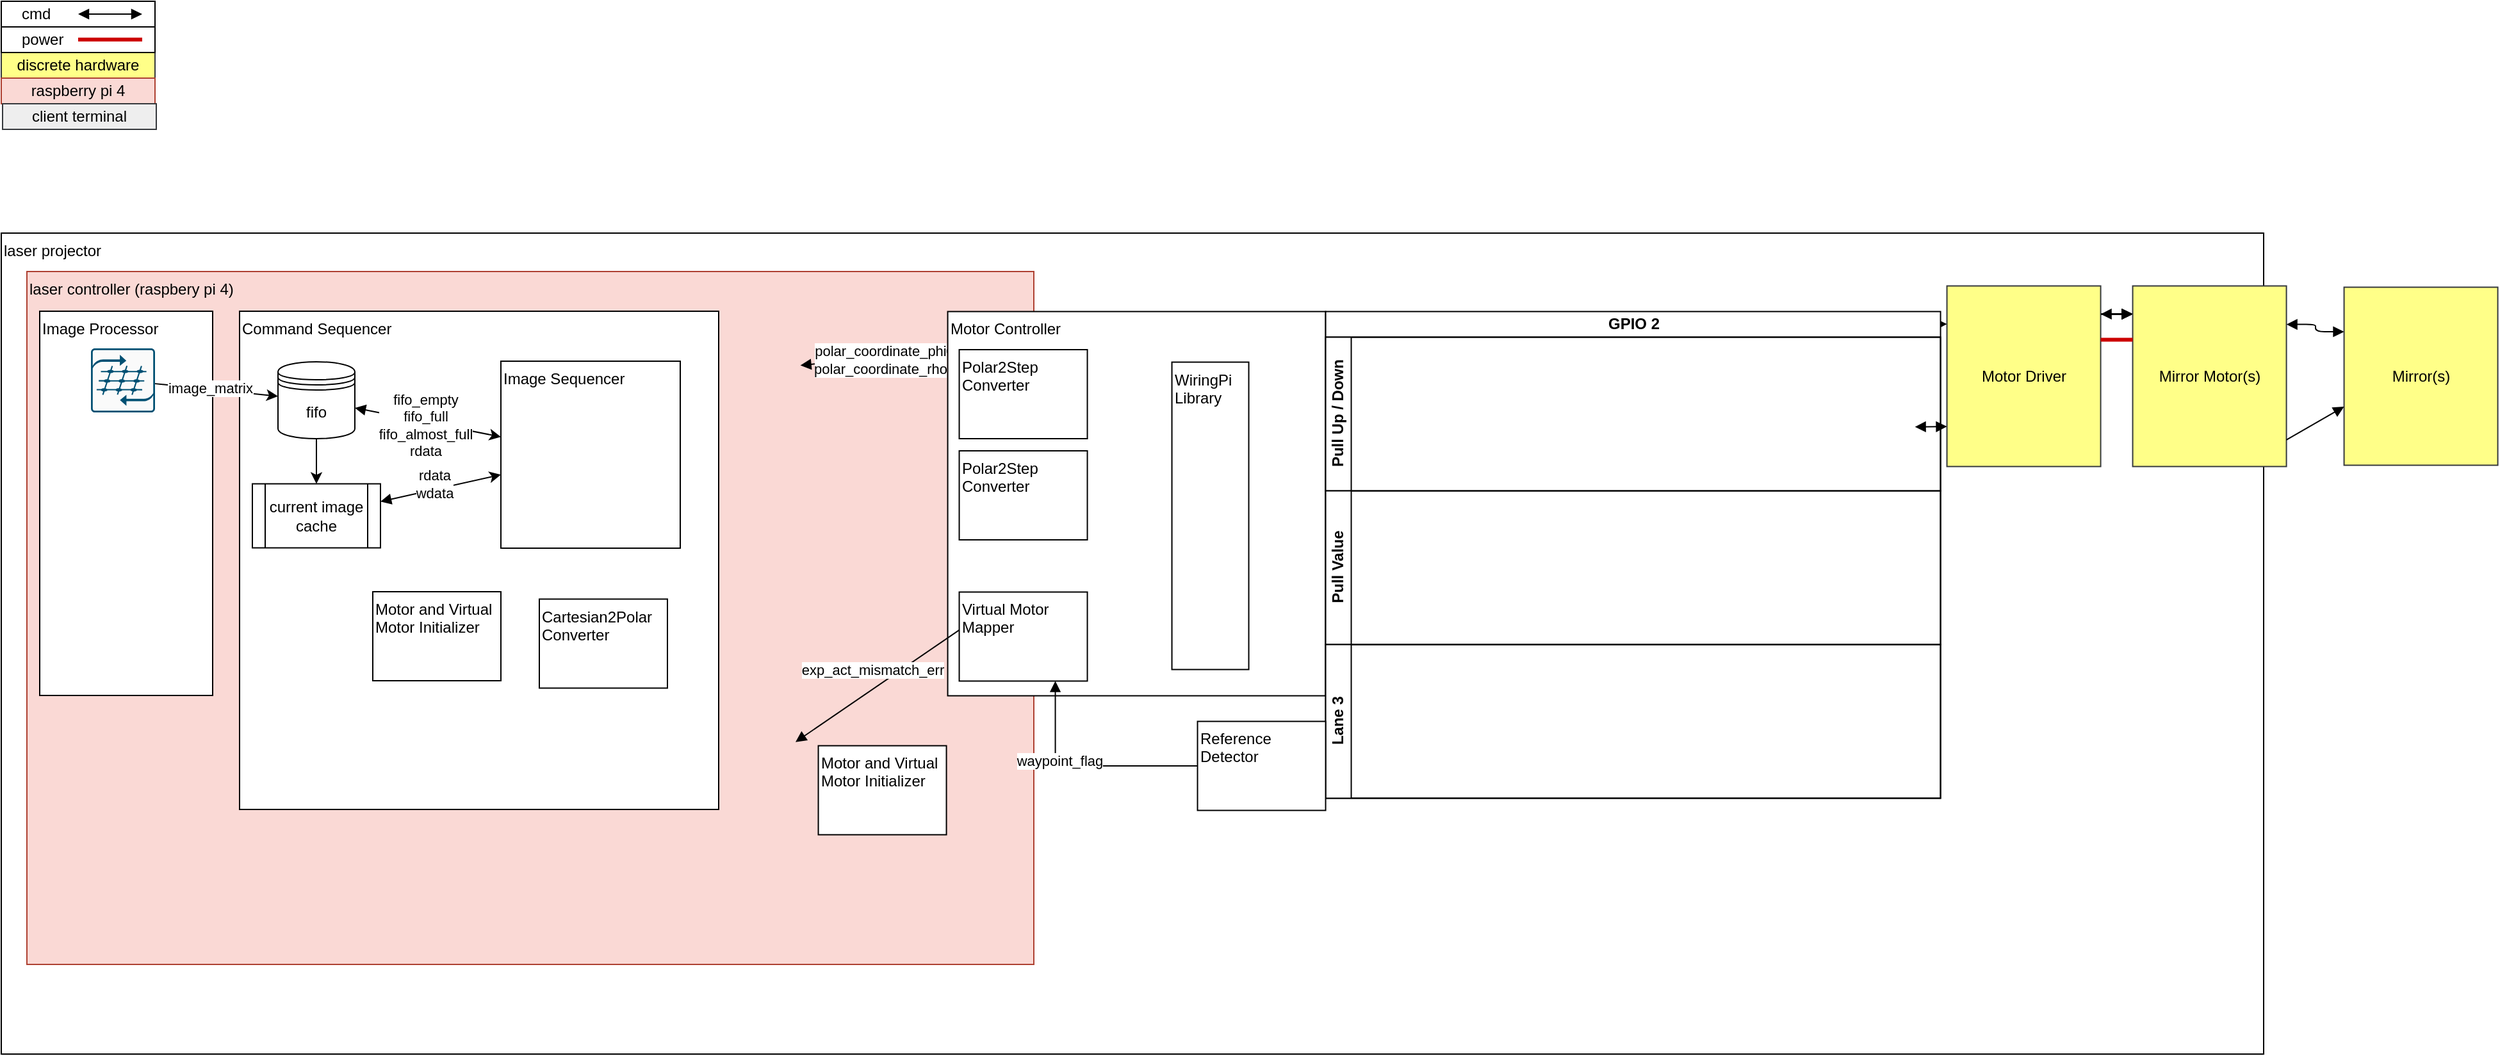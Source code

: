 <mxfile>
    <diagram id="2046acFo5O6Mica_T_tD" name="Page-1">
        <mxGraphModel dx="514" dy="445" grid="1" gridSize="10" guides="1" tooltips="1" connect="1" arrows="1" fold="1" page="1" pageScale="1" pageWidth="850" pageHeight="1100" math="0" shadow="0">
            <root>
                <mxCell id="0"/>
                <mxCell id="1" parent="0"/>
                <mxCell id="2" value="laser projector" style="rounded=0;whiteSpace=wrap;html=1;align=left;verticalAlign=top;" parent="1" vertex="1">
                    <mxGeometry x="120" y="240" width="1766" height="641" as="geometry"/>
                </mxCell>
                <mxCell id="33" value="laser controller (raspbery pi 4)" style="rounded=0;whiteSpace=wrap;html=1;fillColor=#fad9d5;strokeColor=#ae4132;align=left;verticalAlign=top;" parent="1" vertex="1">
                    <mxGeometry x="140" y="270" width="786" height="541" as="geometry"/>
                </mxCell>
                <mxCell id="4" value="Mirror(s)" style="rounded=0;whiteSpace=wrap;html=1;fillColor=#ffff88;strokeColor=#36393d;" parent="1" vertex="1">
                    <mxGeometry x="1948.78" y="282.25" width="120" height="139" as="geometry"/>
                </mxCell>
                <mxCell id="19" value="" style="edgeStyle=none;html=1;startArrow=block;startFill=1;endArrow=none;endFill=0;" parent="1" edge="1">
                    <mxGeometry relative="1" as="geometry">
                        <mxPoint x="1783.78" y="303.25" as="sourcePoint"/>
                        <mxPoint x="1758.78" y="303.25" as="targetPoint"/>
                    </mxGeometry>
                </mxCell>
                <mxCell id="20" value="" style="edgeStyle=none;html=1;startArrow=block;startFill=1;endArrow=none;endFill=0;" parent="1" edge="1">
                    <mxGeometry relative="1" as="geometry">
                        <mxPoint x="1783.78" y="303.25" as="sourcePoint"/>
                        <mxPoint x="1758.78" y="303.25" as="targetPoint"/>
                    </mxGeometry>
                </mxCell>
                <mxCell id="21" value="" style="edgeStyle=none;html=1;startArrow=block;startFill=1;endArrow=none;endFill=0;" parent="1" edge="1">
                    <mxGeometry relative="1" as="geometry">
                        <mxPoint x="1783.78" y="303.25" as="sourcePoint"/>
                        <mxPoint x="1758.78" y="303.25" as="targetPoint"/>
                    </mxGeometry>
                </mxCell>
                <mxCell id="25" value="" style="edgeStyle=elbowEdgeStyle;html=1;startArrow=block;startFill=1;endArrow=none;endFill=0;" parent="1" edge="1">
                    <mxGeometry relative="1" as="geometry">
                        <mxPoint x="1783.78" y="303.25" as="sourcePoint"/>
                        <mxPoint x="1758.78" y="303.25" as="targetPoint"/>
                    </mxGeometry>
                </mxCell>
                <mxCell id="5" value="Mirror Motor(s)" style="rounded=0;whiteSpace=wrap;html=1;fillColor=#ffff88;strokeColor=#36393d;" parent="1" vertex="1">
                    <mxGeometry x="1783.78" y="281.25" width="120" height="141" as="geometry"/>
                </mxCell>
                <mxCell id="15" style="edgeStyle=none;html=1;entryX=0.892;entryY=0;entryDx=0;entryDy=0;entryPerimeter=0;startArrow=block;startFill=1;endArrow=block;endFill=1;exitX=0.007;exitY=0.102;exitDx=0;exitDy=0;exitPerimeter=0;" parent="1" source="6" edge="1">
                    <mxGeometry relative="1" as="geometry">
                        <mxPoint x="836.78" y="325.25" as="sourcePoint"/>
                        <mxPoint x="743.78" y="343.262" as="targetPoint"/>
                    </mxGeometry>
                </mxCell>
                <mxCell id="88" value="polar_coordinate_phi&lt;div&gt;polar_coordinate_rho&lt;/div&gt;" style="edgeLabel;html=1;align=center;verticalAlign=middle;resizable=0;points=[];" vertex="1" connectable="0" parent="15">
                    <mxGeometry x="0.195" relative="1" as="geometry">
                        <mxPoint x="15" as="offset"/>
                    </mxGeometry>
                </mxCell>
                <mxCell id="6" value="Motor Controller" style="rounded=0;whiteSpace=wrap;html=1;verticalAlign=top;align=left;" parent="1" vertex="1">
                    <mxGeometry x="858.78" y="301.25" width="295" height="300" as="geometry"/>
                </mxCell>
                <mxCell id="8" value="Motor Driver" style="rounded=0;whiteSpace=wrap;html=1;fillColor=#ffff88;strokeColor=#36393d;" parent="1" vertex="1">
                    <mxGeometry x="1638.78" y="281.25" width="120" height="141" as="geometry"/>
                </mxCell>
                <mxCell id="10" value="Command Sequencer" style="rounded=0;whiteSpace=wrap;html=1;flipV=1;flipH=0;direction=south;verticalAlign=top;align=left;" parent="1" vertex="1">
                    <mxGeometry x="306" y="301" width="374" height="389" as="geometry"/>
                </mxCell>
                <mxCell id="17" style="edgeStyle=none;html=1;exitX=0;exitY=0.5;exitDx=0;exitDy=0;entryX=0.892;entryY=0;entryDx=0;entryDy=0;entryPerimeter=0;startArrow=block;startFill=1;endArrow=none;endFill=0;" parent="1" edge="1">
                    <mxGeometry relative="1" as="geometry">
                        <mxPoint x="1638.78" y="311.05" as="sourcePoint"/>
                        <mxPoint x="1613.78" y="311.29" as="targetPoint"/>
                    </mxGeometry>
                </mxCell>
                <mxCell id="18" style="edgeStyle=none;html=1;exitX=0;exitY=0.5;exitDx=0;exitDy=0;entryX=0.892;entryY=0;entryDx=0;entryDy=0;entryPerimeter=0;startArrow=block;startFill=1;endArrow=block;endFill=1;" parent="1" edge="1">
                    <mxGeometry relative="1" as="geometry">
                        <mxPoint x="1783.78" y="303.05" as="sourcePoint"/>
                        <mxPoint x="1758.78" y="303.29" as="targetPoint"/>
                    </mxGeometry>
                </mxCell>
                <mxCell id="22" style="edgeStyle=elbowEdgeStyle;html=1;exitX=0;exitY=0.25;exitDx=0;exitDy=0;entryX=0.892;entryY=0;entryDx=0;entryDy=0;entryPerimeter=0;startArrow=block;startFill=1;endArrow=block;endFill=1;" parent="1" source="4" edge="1">
                    <mxGeometry relative="1" as="geometry">
                        <mxPoint x="1928.78" y="311.05" as="sourcePoint"/>
                        <mxPoint x="1903.78" y="311.29" as="targetPoint"/>
                    </mxGeometry>
                </mxCell>
                <mxCell id="23" style="edgeStyle=none;html=1;exitX=0;exitY=0.671;exitDx=0;exitDy=0;entryX=0.892;entryY=0;entryDx=0;entryDy=0;entryPerimeter=0;startArrow=block;startFill=1;endArrow=none;endFill=0;exitPerimeter=0;" parent="1" source="4" edge="1">
                    <mxGeometry relative="1" as="geometry">
                        <mxPoint x="1928.78" y="401.25" as="sourcePoint"/>
                        <mxPoint x="1903.78" y="401.49" as="targetPoint"/>
                    </mxGeometry>
                </mxCell>
                <mxCell id="26" style="edgeStyle=none;html=1;exitX=0;exitY=0.5;exitDx=0;exitDy=0;entryX=0.892;entryY=0;entryDx=0;entryDy=0;entryPerimeter=0;startArrow=block;startFill=1;endArrow=block;endFill=1;" parent="1" edge="1">
                    <mxGeometry relative="1" as="geometry">
                        <mxPoint x="1638.78" y="391.05" as="sourcePoint"/>
                        <mxPoint x="1613.78" y="391.29" as="targetPoint"/>
                    </mxGeometry>
                </mxCell>
                <mxCell id="28" style="edgeStyle=none;html=1;exitX=0;exitY=0.5;exitDx=0;exitDy=0;startArrow=none;startFill=0;endArrow=block;endFill=1;entryX=0.136;entryY=0.018;entryDx=0;entryDy=0;entryPerimeter=0;" parent="1" edge="1">
                    <mxGeometry relative="1" as="geometry">
                        <mxPoint x="873.78" y="545.8" as="sourcePoint"/>
                        <mxPoint x="740.0" y="637.346" as="targetPoint"/>
                    </mxGeometry>
                </mxCell>
                <mxCell id="95" value="exp_act_mismatch_err" style="edgeLabel;html=1;align=center;verticalAlign=middle;resizable=0;points=[];" vertex="1" connectable="0" parent="28">
                    <mxGeometry x="-0.254" y="-1" relative="1" as="geometry">
                        <mxPoint x="-24" y="2" as="offset"/>
                    </mxGeometry>
                </mxCell>
                <mxCell id="39" value="discrete hardware" style="rounded=0;whiteSpace=wrap;html=1;fillColor=#ffff88;strokeColor=#36393d;" parent="1" vertex="1">
                    <mxGeometry x="120" y="99" width="120" height="20" as="geometry"/>
                </mxCell>
                <mxCell id="48" style="edgeStyle=elbowEdgeStyle;html=1;exitX=1;exitY=0.5;exitDx=0;exitDy=0;startArrow=none;startFill=0;endArrow=none;endFill=0;strokeColor=#CC0000;strokeWidth=3;" parent="1" edge="1">
                    <mxGeometry relative="1" as="geometry">
                        <mxPoint x="1758.78" y="323.25" as="sourcePoint"/>
                        <mxPoint x="1783.78" y="323.25" as="targetPoint"/>
                    </mxGeometry>
                </mxCell>
                <mxCell id="49" value="power" style="rounded=0;whiteSpace=wrap;html=1;align=left;spacing=16;" parent="1" vertex="1">
                    <mxGeometry x="120" y="79" width="120" height="20" as="geometry"/>
                </mxCell>
                <mxCell id="50" style="edgeStyle=elbowEdgeStyle;html=1;startArrow=none;startFill=0;endArrow=none;endFill=0;strokeColor=#CC0000;strokeWidth=3;" parent="1" edge="1">
                    <mxGeometry relative="1" as="geometry">
                        <mxPoint x="180" y="88.86" as="sourcePoint"/>
                        <mxPoint x="230" y="88.86" as="targetPoint"/>
                        <Array as="points">
                            <mxPoint x="180" y="88.86"/>
                        </Array>
                    </mxGeometry>
                </mxCell>
                <mxCell id="52" value="cmd" style="rounded=0;whiteSpace=wrap;html=1;align=left;spacing=16;" parent="1" vertex="1">
                    <mxGeometry x="120" y="59" width="120" height="20" as="geometry"/>
                </mxCell>
                <mxCell id="54" style="edgeStyle=none;html=1;startArrow=block;startFill=1;endArrow=block;endFill=1;" parent="1" edge="1">
                    <mxGeometry relative="1" as="geometry">
                        <mxPoint x="230" y="69" as="sourcePoint"/>
                        <mxPoint x="180" y="69" as="targetPoint"/>
                    </mxGeometry>
                </mxCell>
                <mxCell id="55" value="raspberry pi 4" style="rounded=0;whiteSpace=wrap;html=1;fillColor=#fad9d5;strokeColor=#ae4132;" parent="1" vertex="1">
                    <mxGeometry x="120" y="119" width="120" height="20" as="geometry"/>
                </mxCell>
                <mxCell id="56" value="client terminal" style="rounded=0;whiteSpace=wrap;html=1;fillColor=#eeeeee;strokeColor=#36393d;" parent="1" vertex="1">
                    <mxGeometry x="121" y="139" width="120" height="20" as="geometry"/>
                </mxCell>
                <mxCell id="70" value="WiringPi Library" style="rounded=0;whiteSpace=wrap;html=1;verticalAlign=top;align=left;" vertex="1" parent="1">
                    <mxGeometry x="1033.78" y="340.75" width="60" height="240" as="geometry"/>
                </mxCell>
                <mxCell id="83" value="GPIO 2" style="swimlane;childLayout=stackLayout;resizeParent=1;resizeParentMax=0;horizontal=1;startSize=20;horizontalStack=0;html=1;" vertex="1" parent="1">
                    <mxGeometry x="1153.78" y="301.25" width="480" height="380" as="geometry"/>
                </mxCell>
                <mxCell id="84" value="Pull Up / Down" style="swimlane;startSize=20;horizontal=0;html=1;" vertex="1" parent="83">
                    <mxGeometry y="20" width="480" height="120" as="geometry"/>
                </mxCell>
                <mxCell id="85" value="Pull Value" style="swimlane;startSize=20;horizontal=0;html=1;" vertex="1" parent="83">
                    <mxGeometry y="140" width="480" height="120" as="geometry"/>
                </mxCell>
                <mxCell id="86" value="Lane 3" style="swimlane;startSize=20;horizontal=0;html=1;" vertex="1" parent="83">
                    <mxGeometry y="260" width="480" height="120" as="geometry"/>
                </mxCell>
                <mxCell id="89" value="Virtual Motor Mapper" style="rounded=0;whiteSpace=wrap;html=1;verticalAlign=top;align=left;" vertex="1" parent="1">
                    <mxGeometry x="867.78" y="520.25" width="100" height="69.5" as="geometry"/>
                </mxCell>
                <mxCell id="91" value="Reference Detector" style="rounded=0;whiteSpace=wrap;html=1;verticalAlign=top;align=left;" vertex="1" parent="1">
                    <mxGeometry x="1053.78" y="621.25" width="100" height="69.5" as="geometry"/>
                </mxCell>
                <mxCell id="92" style="edgeStyle=orthogonalEdgeStyle;html=1;entryX=0;entryY=0.5;entryDx=0;entryDy=0;startArrow=block;startFill=1;endArrow=none;endFill=0;exitX=0.75;exitY=1;exitDx=0;exitDy=0;rounded=0;curved=0;" edge="1" parent="1" source="89" target="91">
                    <mxGeometry relative="1" as="geometry">
                        <mxPoint x="561.28" y="415.05" as="sourcePoint"/>
                        <mxPoint x="536.28" y="415.29" as="targetPoint"/>
                    </mxGeometry>
                </mxCell>
                <mxCell id="93" value="waypoint_flag" style="edgeLabel;html=1;align=center;verticalAlign=middle;resizable=0;points=[];" vertex="1" connectable="0" parent="92">
                    <mxGeometry x="-0.193" y="-2" relative="1" as="geometry">
                        <mxPoint x="-2" y="-6" as="offset"/>
                    </mxGeometry>
                </mxCell>
                <mxCell id="96" value="Cartesian2Polar Converter" style="rounded=0;whiteSpace=wrap;html=1;verticalAlign=top;align=left;" vertex="1" parent="1">
                    <mxGeometry x="540" y="525.75" width="100" height="69.5" as="geometry"/>
                </mxCell>
                <mxCell id="97" value="Motor and Virtual Motor Initializer" style="rounded=0;whiteSpace=wrap;html=1;verticalAlign=top;align=left;" vertex="1" parent="1">
                    <mxGeometry x="410" y="520" width="100" height="69.5" as="geometry"/>
                </mxCell>
                <mxCell id="107" value="" style="edgeStyle=none;html=1;" edge="1" parent="1" source="98" target="105">
                    <mxGeometry relative="1" as="geometry"/>
                </mxCell>
                <mxCell id="110" value="" style="edgeStyle=none;html=1;startArrow=block;startFill=1;" edge="1" parent="1" source="98" target="108">
                    <mxGeometry relative="1" as="geometry"/>
                </mxCell>
                <mxCell id="111" value="fifo_empty&lt;div&gt;fifo_full&lt;/div&gt;&lt;div&gt;fifo_almost_full&lt;/div&gt;&lt;div&gt;rdata&lt;/div&gt;" style="edgeLabel;html=1;align=center;verticalAlign=middle;resizable=0;points=[];" vertex="1" connectable="0" parent="110">
                    <mxGeometry x="0.245" y="1" relative="1" as="geometry">
                        <mxPoint x="-17" as="offset"/>
                    </mxGeometry>
                </mxCell>
                <mxCell id="98" value="fifo" style="shape=datastore;whiteSpace=wrap;html=1;" vertex="1" parent="1">
                    <mxGeometry x="336" y="340.5" width="60" height="60" as="geometry"/>
                </mxCell>
                <mxCell id="102" value="Image Processor" style="rounded=0;whiteSpace=wrap;html=1;flipV=1;flipH=0;direction=south;verticalAlign=top;align=left;" vertex="1" parent="1">
                    <mxGeometry x="150" y="301" width="135" height="300" as="geometry"/>
                </mxCell>
                <mxCell id="100" value="" style="edgeStyle=none;html=1;" edge="1" parent="1" source="99" target="98">
                    <mxGeometry relative="1" as="geometry"/>
                </mxCell>
                <mxCell id="101" value="image_matrix" style="edgeLabel;html=1;align=center;verticalAlign=middle;resizable=0;points=[];" vertex="1" connectable="0" parent="100">
                    <mxGeometry x="-0.112" y="1" relative="1" as="geometry">
                        <mxPoint as="offset"/>
                    </mxGeometry>
                </mxCell>
                <mxCell id="99" value="" style="sketch=0;points=[[0.015,0.015,0],[0.985,0.015,0],[0.985,0.985,0],[0.015,0.985,0],[0.25,0,0],[0.5,0,0],[0.75,0,0],[1,0.25,0],[1,0.5,0],[1,0.75,0],[0.75,1,0],[0.5,1,0],[0.25,1,0],[0,0.75,0],[0,0.5,0],[0,0.25,0]];verticalLabelPosition=bottom;html=1;verticalAlign=top;aspect=fixed;align=center;pointerEvents=1;shape=mxgraph.cisco19.rect;prIcon=virtual_matrix_switch;fillColor=#FAFAFA;strokeColor=#005073;" vertex="1" parent="1">
                    <mxGeometry x="190" y="330" width="50" height="50" as="geometry"/>
                </mxCell>
                <mxCell id="103" value="Motor and Virtual Motor Initializer" style="rounded=0;whiteSpace=wrap;html=1;verticalAlign=top;align=left;" vertex="1" parent="1">
                    <mxGeometry x="757.78" y="640.25" width="100" height="69.5" as="geometry"/>
                </mxCell>
                <mxCell id="105" value="current image cache" style="shape=process;whiteSpace=wrap;html=1;backgroundOutline=1;" vertex="1" parent="1">
                    <mxGeometry x="316" y="435.75" width="100" height="50" as="geometry"/>
                </mxCell>
                <mxCell id="108" value="Image Sequencer" style="rounded=0;whiteSpace=wrap;html=1;verticalAlign=top;align=left;" vertex="1" parent="1">
                    <mxGeometry x="510" y="340" width="140" height="146" as="geometry"/>
                </mxCell>
                <mxCell id="112" value="" style="edgeStyle=none;html=1;startArrow=block;startFill=1;" edge="1" parent="1" source="105" target="108">
                    <mxGeometry relative="1" as="geometry">
                        <mxPoint x="390" y="435.5" as="sourcePoint"/>
                        <mxPoint x="504" y="458.5" as="targetPoint"/>
                    </mxGeometry>
                </mxCell>
                <mxCell id="113" value="&lt;div&gt;rdata&lt;/div&gt;&lt;div&gt;wdata&lt;/div&gt;" style="edgeLabel;html=1;align=center;verticalAlign=middle;resizable=0;points=[];" vertex="1" connectable="0" parent="112">
                    <mxGeometry x="0.245" y="1" relative="1" as="geometry">
                        <mxPoint x="-17" as="offset"/>
                    </mxGeometry>
                </mxCell>
                <mxCell id="114" value="Polar2Step Converter" style="rounded=0;whiteSpace=wrap;html=1;verticalAlign=top;align=left;" vertex="1" parent="1">
                    <mxGeometry x="867.78" y="331" width="100" height="69.5" as="geometry"/>
                </mxCell>
                <mxCell id="115" value="Polar2Step Converter" style="rounded=0;whiteSpace=wrap;html=1;verticalAlign=top;align=left;" vertex="1" parent="1">
                    <mxGeometry x="867.78" y="410" width="100" height="69.5" as="geometry"/>
                </mxCell>
            </root>
        </mxGraphModel>
    </diagram>
</mxfile>